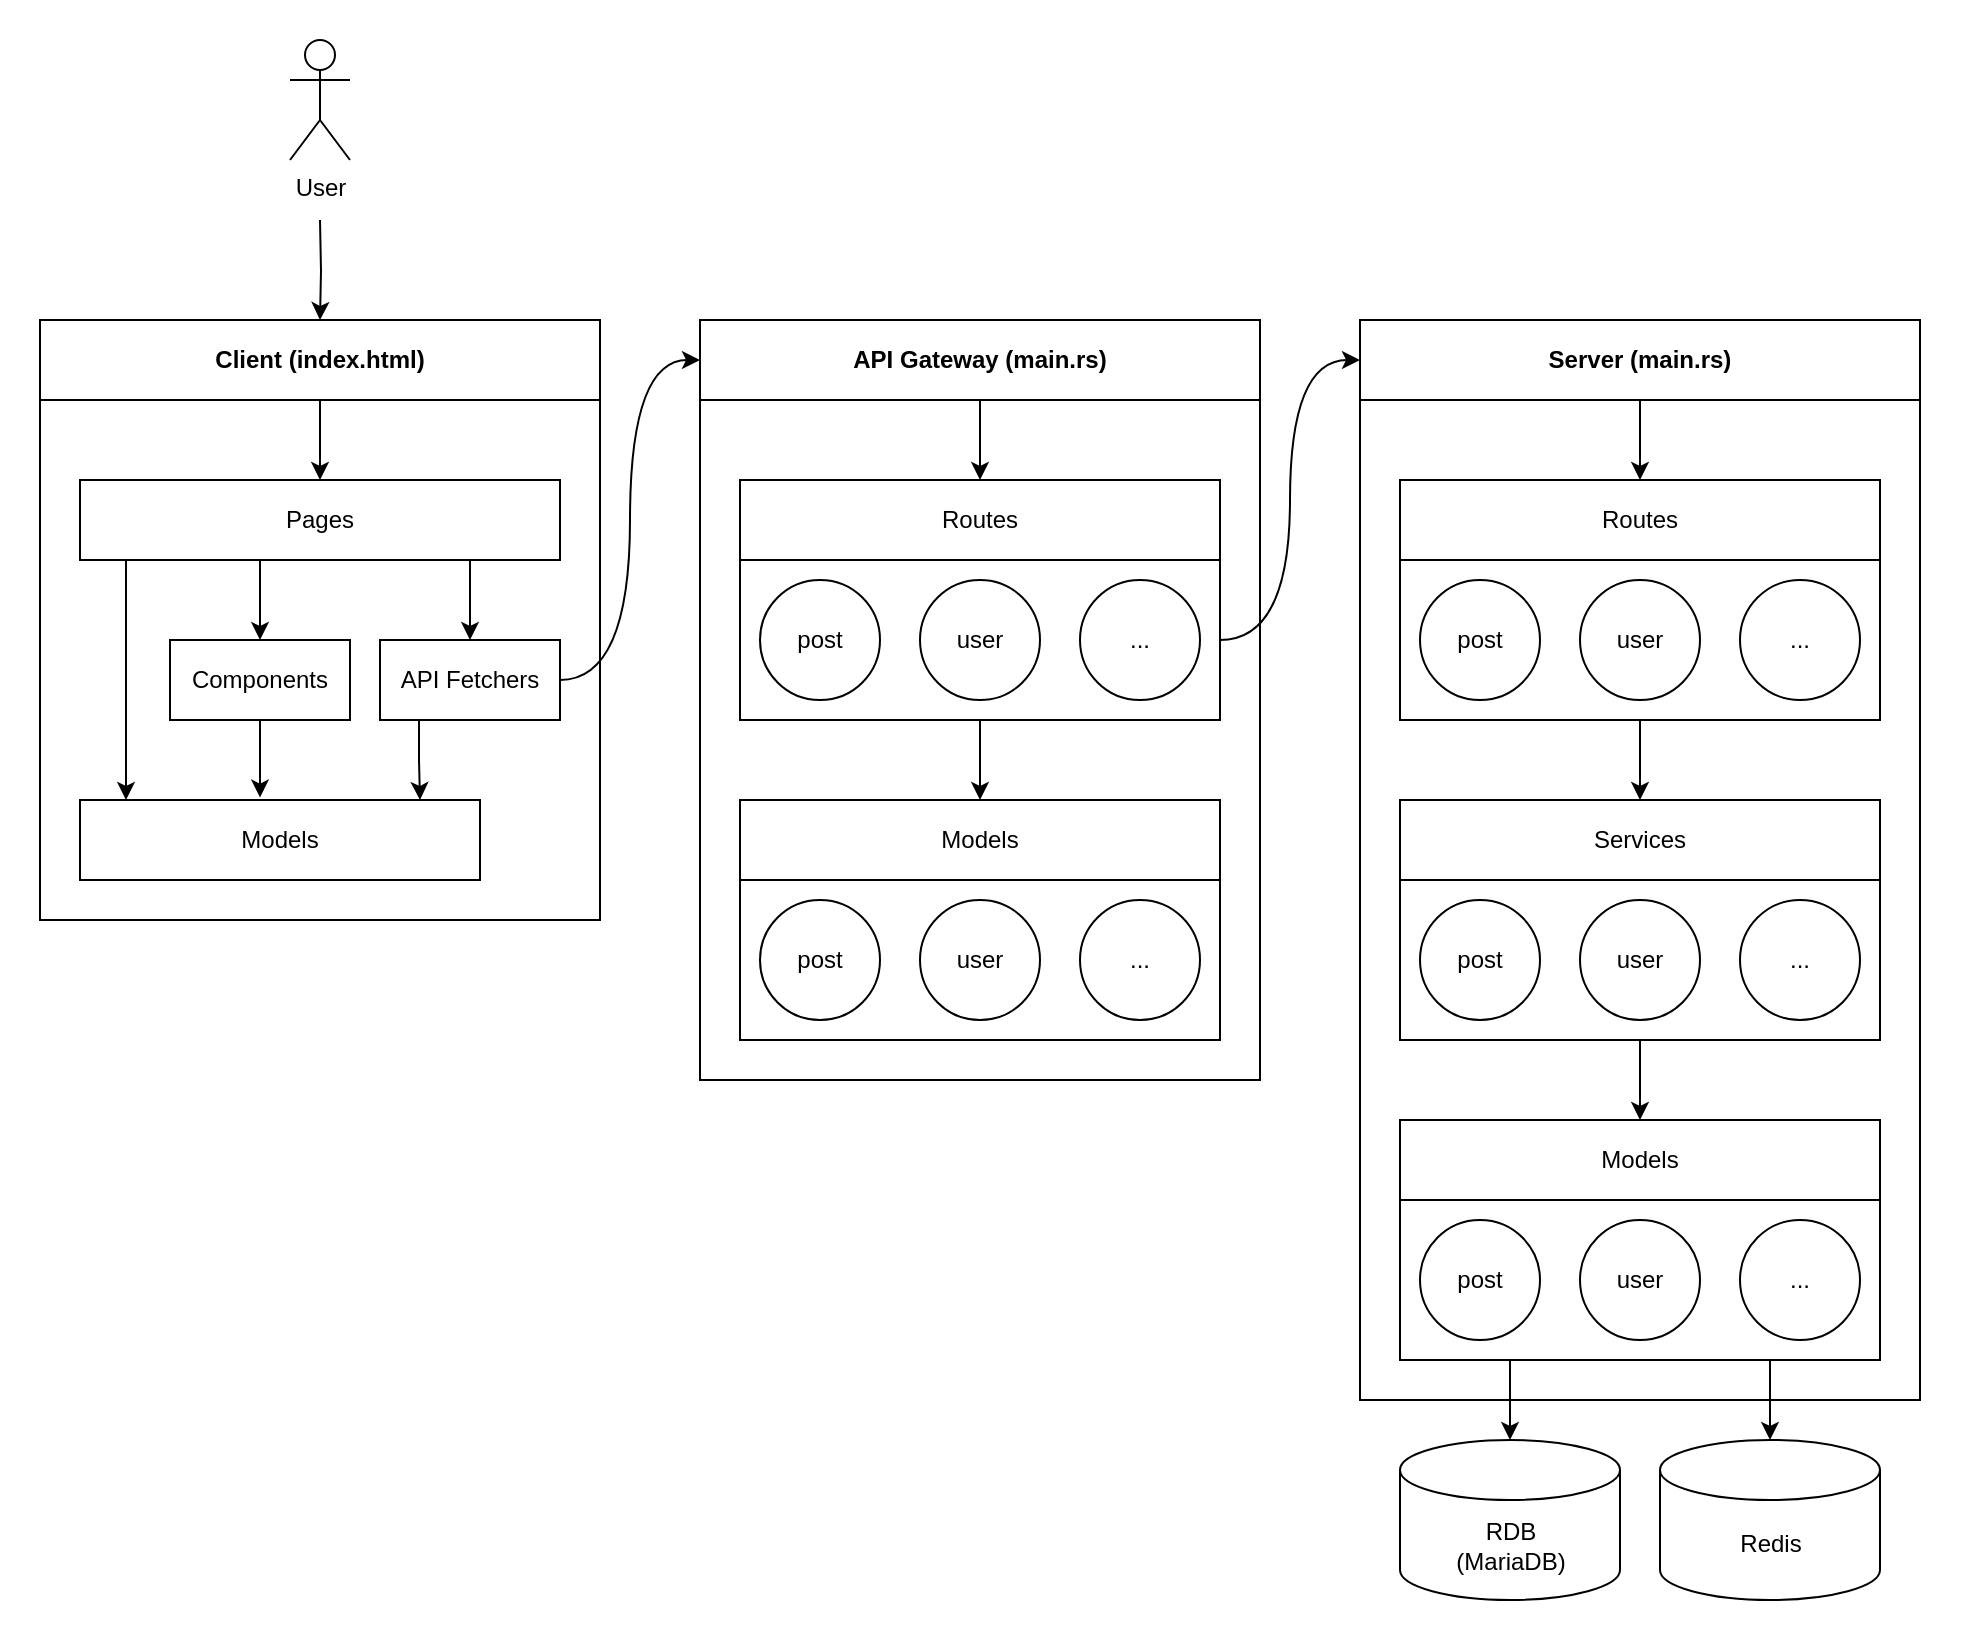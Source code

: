 <mxfile version="13.7.3" type="device" pages="6"><diagram id="RYYZugTQDiDzLAlyrfA4" name="main"><mxGraphModel dx="1106" dy="980" grid="1" gridSize="10" guides="1" tooltips="1" connect="1" arrows="1" fold="1" page="1" pageScale="1" pageWidth="827" pageHeight="1169" math="0" shadow="0"><root><mxCell id="0"/><mxCell id="1" parent="0"/><mxCell id="jVtUCJCk79U0d4VLJHm6-1" value="" style="rounded=0;whiteSpace=wrap;html=1;strokeColor=none;" vertex="1" parent="1"><mxGeometry width="980" height="820" as="geometry"/></mxCell><mxCell id="nppS9svRg_HA05L-e1-E-17" style="edgeStyle=orthogonalEdgeStyle;rounded=0;orthogonalLoop=1;jettySize=auto;html=1;entryX=0.5;entryY=0;entryDx=0;entryDy=0;" parent="1" target="FpIf_Um5Oq7uVai994L0-6" edge="1"><mxGeometry relative="1" as="geometry"><mxPoint x="160" y="110" as="sourcePoint"/></mxGeometry></mxCell><mxCell id="nppS9svRg_HA05L-e1-E-1" value="User" style="shape=umlActor;verticalLabelPosition=bottom;verticalAlign=top;html=1;outlineConnect=0;" parent="1" vertex="1"><mxGeometry x="145" y="20" width="30" height="60" as="geometry"/></mxCell><mxCell id="zF3JG3L1ymQnd7Ex-MIt-3" value="" style="group" vertex="1" connectable="0" parent="1"><mxGeometry x="20" y="160" width="280" height="300" as="geometry"/></mxCell><mxCell id="Iiw6kDzHDdjOnNO-LN30-1" value="" style="rounded=0;whiteSpace=wrap;html=1;strokeColor=#000000;fillColor=#FFFFFF;" parent="zF3JG3L1ymQnd7Ex-MIt-3" vertex="1"><mxGeometry width="280" height="300" as="geometry"/></mxCell><mxCell id="nppS9svRg_HA05L-e1-E-14" style="edgeStyle=orthogonalEdgeStyle;rounded=0;orthogonalLoop=1;jettySize=auto;html=1;exitX=0.25;exitY=1;exitDx=0;exitDy=0;" parent="zF3JG3L1ymQnd7Ex-MIt-3" edge="1"><mxGeometry relative="1" as="geometry"><mxPoint x="73" y="120" as="sourcePoint"/><mxPoint x="43" y="240" as="targetPoint"/><Array as="points"><mxPoint x="43" y="120"/><mxPoint x="43" y="240"/></Array></mxGeometry></mxCell><mxCell id="FpIf_Um5Oq7uVai994L0-1" value="Pages&lt;br&gt;" style="rounded=0;whiteSpace=wrap;html=1;" parent="zF3JG3L1ymQnd7Ex-MIt-3" vertex="1"><mxGeometry x="20" y="80" width="240" height="40" as="geometry"/></mxCell><mxCell id="nppS9svRg_HA05L-e1-E-9" style="edgeStyle=orthogonalEdgeStyle;rounded=0;orthogonalLoop=1;jettySize=auto;html=1;exitX=0.5;exitY=1;exitDx=0;exitDy=0;entryX=0.5;entryY=0;entryDx=0;entryDy=0;" parent="zF3JG3L1ymQnd7Ex-MIt-3" source="FpIf_Um5Oq7uVai994L0-6" target="FpIf_Um5Oq7uVai994L0-1" edge="1"><mxGeometry relative="1" as="geometry"/></mxCell><mxCell id="FpIf_Um5Oq7uVai994L0-6" value="&lt;b&gt;Client (index.html)&lt;/b&gt;" style="rounded=0;whiteSpace=wrap;html=1;" parent="zF3JG3L1ymQnd7Ex-MIt-3" vertex="1"><mxGeometry width="280" height="40" as="geometry"/></mxCell><mxCell id="FpIf_Um5Oq7uVai994L0-56" value="Components" style="rounded=0;whiteSpace=wrap;html=1;" parent="zF3JG3L1ymQnd7Ex-MIt-3" vertex="1"><mxGeometry x="65" y="160" width="90" height="40" as="geometry"/></mxCell><mxCell id="nppS9svRg_HA05L-e1-E-11" style="edgeStyle=orthogonalEdgeStyle;rounded=0;orthogonalLoop=1;jettySize=auto;html=1;exitX=0.5;exitY=1;exitDx=0;exitDy=0;entryX=0.5;entryY=0;entryDx=0;entryDy=0;" parent="zF3JG3L1ymQnd7Ex-MIt-3" source="FpIf_Um5Oq7uVai994L0-1" target="FpIf_Um5Oq7uVai994L0-56" edge="1"><mxGeometry relative="1" as="geometry"><Array as="points"><mxPoint x="110" y="120"/></Array></mxGeometry></mxCell><mxCell id="nppS9svRg_HA05L-e1-E-13" style="edgeStyle=orthogonalEdgeStyle;rounded=0;orthogonalLoop=1;jettySize=auto;html=1;exitX=0.25;exitY=1;exitDx=0;exitDy=0;" parent="zF3JG3L1ymQnd7Ex-MIt-3" edge="1"><mxGeometry relative="1" as="geometry"><mxPoint x="189.5" y="200" as="sourcePoint"/><mxPoint x="190" y="240" as="targetPoint"/><Array as="points"><mxPoint x="189" y="220"/><mxPoint x="190" y="220"/></Array></mxGeometry></mxCell><mxCell id="FpIf_Um5Oq7uVai994L0-57" value="API Fetchers" style="rounded=0;whiteSpace=wrap;html=1;" parent="zF3JG3L1ymQnd7Ex-MIt-3" vertex="1"><mxGeometry x="170" y="160" width="90" height="40" as="geometry"/></mxCell><mxCell id="nppS9svRg_HA05L-e1-E-10" style="edgeStyle=orthogonalEdgeStyle;rounded=0;orthogonalLoop=1;jettySize=auto;html=1;exitX=0.75;exitY=1;exitDx=0;exitDy=0;entryX=0.5;entryY=0;entryDx=0;entryDy=0;" parent="zF3JG3L1ymQnd7Ex-MIt-3" source="FpIf_Um5Oq7uVai994L0-1" target="FpIf_Um5Oq7uVai994L0-57" edge="1"><mxGeometry relative="1" as="geometry"><Array as="points"><mxPoint x="215" y="120"/></Array></mxGeometry></mxCell><mxCell id="FpIf_Um5Oq7uVai994L0-61" value="Models" style="rounded=0;whiteSpace=wrap;html=1;" parent="zF3JG3L1ymQnd7Ex-MIt-3" vertex="1"><mxGeometry x="20" y="240" width="200" height="40" as="geometry"/></mxCell><mxCell id="nppS9svRg_HA05L-e1-E-8" style="edgeStyle=orthogonalEdgeStyle;rounded=0;orthogonalLoop=1;jettySize=auto;html=1;exitX=0.5;exitY=1;exitDx=0;exitDy=0;entryX=0.45;entryY=-0.03;entryDx=0;entryDy=0;entryPerimeter=0;" parent="zF3JG3L1ymQnd7Ex-MIt-3" source="FpIf_Um5Oq7uVai994L0-56" target="FpIf_Um5Oq7uVai994L0-61" edge="1"><mxGeometry relative="1" as="geometry"/></mxCell><mxCell id="zF3JG3L1ymQnd7Ex-MIt-31" value="" style="group" vertex="1" connectable="0" parent="1"><mxGeometry x="680" y="160" width="280" height="640" as="geometry"/></mxCell><mxCell id="zF3JG3L1ymQnd7Ex-MIt-1" value="" style="group" vertex="1" connectable="0" parent="zF3JG3L1ymQnd7Ex-MIt-31"><mxGeometry width="280" height="640" as="geometry"/></mxCell><mxCell id="Iiw6kDzHDdjOnNO-LN30-2" value="" style="rounded=0;whiteSpace=wrap;html=1;strokeColor=#000000;fillColor=#FFFFFF;" parent="zF3JG3L1ymQnd7Ex-MIt-1" vertex="1"><mxGeometry width="280" height="540" as="geometry"/></mxCell><mxCell id="FpIf_Um5Oq7uVai994L0-8" value="&lt;b&gt;Server (main.rs)&lt;/b&gt;" style="rounded=0;whiteSpace=wrap;html=1;" parent="zF3JG3L1ymQnd7Ex-MIt-1" vertex="1"><mxGeometry width="280" height="40" as="geometry"/></mxCell><mxCell id="FpIf_Um5Oq7uVai994L0-10" value="Routes" style="rounded=0;whiteSpace=wrap;html=1;" parent="zF3JG3L1ymQnd7Ex-MIt-1" vertex="1"><mxGeometry x="20" y="80" width="240" height="40" as="geometry"/></mxCell><mxCell id="FpIf_Um5Oq7uVai994L0-11" value="" style="edgeStyle=orthogonalEdgeStyle;rounded=0;orthogonalLoop=1;jettySize=auto;html=1;" parent="zF3JG3L1ymQnd7Ex-MIt-1" source="FpIf_Um5Oq7uVai994L0-8" target="FpIf_Um5Oq7uVai994L0-10" edge="1"><mxGeometry relative="1" as="geometry"/></mxCell><mxCell id="FpIf_Um5Oq7uVai994L0-30" value="" style="rounded=0;whiteSpace=wrap;html=1;" parent="zF3JG3L1ymQnd7Ex-MIt-1" vertex="1"><mxGeometry x="20" y="120" width="240" height="80" as="geometry"/></mxCell><mxCell id="FpIf_Um5Oq7uVai994L0-31" value="post" style="ellipse;whiteSpace=wrap;html=1;aspect=fixed;" parent="zF3JG3L1ymQnd7Ex-MIt-1" vertex="1"><mxGeometry x="30" y="130" width="60" height="60" as="geometry"/></mxCell><mxCell id="FpIf_Um5Oq7uVai994L0-32" value="user" style="ellipse;whiteSpace=wrap;html=1;aspect=fixed;" parent="zF3JG3L1ymQnd7Ex-MIt-1" vertex="1"><mxGeometry x="110" y="130" width="60" height="60" as="geometry"/></mxCell><mxCell id="FpIf_Um5Oq7uVai994L0-33" value="..." style="ellipse;whiteSpace=wrap;html=1;aspect=fixed;" parent="zF3JG3L1ymQnd7Ex-MIt-1" vertex="1"><mxGeometry x="190" y="130" width="60" height="60" as="geometry"/></mxCell><mxCell id="FpIf_Um5Oq7uVai994L0-34" value="Services" style="rounded=0;whiteSpace=wrap;html=1;" parent="zF3JG3L1ymQnd7Ex-MIt-1" vertex="1"><mxGeometry x="20" y="240" width="240" height="40" as="geometry"/></mxCell><mxCell id="FpIf_Um5Oq7uVai994L0-55" style="edgeStyle=orthogonalEdgeStyle;rounded=0;orthogonalLoop=1;jettySize=auto;html=1;exitX=0.5;exitY=1;exitDx=0;exitDy=0;entryX=0.5;entryY=0;entryDx=0;entryDy=0;" parent="zF3JG3L1ymQnd7Ex-MIt-1" source="FpIf_Um5Oq7uVai994L0-30" target="FpIf_Um5Oq7uVai994L0-34" edge="1"><mxGeometry relative="1" as="geometry"/></mxCell><mxCell id="FpIf_Um5Oq7uVai994L0-35" value="" style="rounded=0;whiteSpace=wrap;html=1;" parent="zF3JG3L1ymQnd7Ex-MIt-1" vertex="1"><mxGeometry x="20" y="280" width="240" height="80" as="geometry"/></mxCell><mxCell id="FpIf_Um5Oq7uVai994L0-36" value="post" style="ellipse;whiteSpace=wrap;html=1;aspect=fixed;" parent="zF3JG3L1ymQnd7Ex-MIt-1" vertex="1"><mxGeometry x="30" y="290" width="60" height="60" as="geometry"/></mxCell><mxCell id="FpIf_Um5Oq7uVai994L0-37" value="user" style="ellipse;whiteSpace=wrap;html=1;aspect=fixed;" parent="zF3JG3L1ymQnd7Ex-MIt-1" vertex="1"><mxGeometry x="110" y="290" width="60" height="60" as="geometry"/></mxCell><mxCell id="FpIf_Um5Oq7uVai994L0-38" value="..." style="ellipse;whiteSpace=wrap;html=1;aspect=fixed;" parent="zF3JG3L1ymQnd7Ex-MIt-1" vertex="1"><mxGeometry x="190" y="290" width="60" height="60" as="geometry"/></mxCell><mxCell id="FpIf_Um5Oq7uVai994L0-42" value="Models" style="rounded=0;whiteSpace=wrap;html=1;" parent="zF3JG3L1ymQnd7Ex-MIt-1" vertex="1"><mxGeometry x="20" y="400" width="240" height="40" as="geometry"/></mxCell><mxCell id="FpIf_Um5Oq7uVai994L0-48" style="edgeStyle=orthogonalEdgeStyle;rounded=0;orthogonalLoop=1;jettySize=auto;html=1;exitX=0.5;exitY=1;exitDx=0;exitDy=0;entryX=0.5;entryY=0;entryDx=0;entryDy=0;" parent="zF3JG3L1ymQnd7Ex-MIt-1" source="FpIf_Um5Oq7uVai994L0-35" target="FpIf_Um5Oq7uVai994L0-42" edge="1"><mxGeometry relative="1" as="geometry"/></mxCell><mxCell id="FpIf_Um5Oq7uVai994L0-43" value="" style="rounded=0;whiteSpace=wrap;html=1;" parent="zF3JG3L1ymQnd7Ex-MIt-1" vertex="1"><mxGeometry x="20" y="440" width="240" height="80" as="geometry"/></mxCell><mxCell id="FpIf_Um5Oq7uVai994L0-44" value="post" style="ellipse;whiteSpace=wrap;html=1;aspect=fixed;" parent="zF3JG3L1ymQnd7Ex-MIt-1" vertex="1"><mxGeometry x="30" y="450" width="60" height="60" as="geometry"/></mxCell><mxCell id="FpIf_Um5Oq7uVai994L0-45" value="user" style="ellipse;whiteSpace=wrap;html=1;aspect=fixed;" parent="zF3JG3L1ymQnd7Ex-MIt-1" vertex="1"><mxGeometry x="110" y="450" width="60" height="60" as="geometry"/></mxCell><mxCell id="FpIf_Um5Oq7uVai994L0-46" value="..." style="ellipse;whiteSpace=wrap;html=1;aspect=fixed;" parent="zF3JG3L1ymQnd7Ex-MIt-1" vertex="1"><mxGeometry x="190" y="450" width="60" height="60" as="geometry"/></mxCell><mxCell id="FpIf_Um5Oq7uVai994L0-49" value="" style="shape=cylinder2;whiteSpace=wrap;html=1;boundedLbl=1;backgroundOutline=1;size=15;" parent="zF3JG3L1ymQnd7Ex-MIt-1" vertex="1"><mxGeometry x="20" y="560" width="110" height="80" as="geometry"/></mxCell><mxCell id="FpIf_Um5Oq7uVai994L0-71" style="edgeStyle=orthogonalEdgeStyle;rounded=0;orthogonalLoop=1;jettySize=auto;html=1;exitX=0.25;exitY=1;exitDx=0;exitDy=0;" parent="zF3JG3L1ymQnd7Ex-MIt-1" source="FpIf_Um5Oq7uVai994L0-43" target="FpIf_Um5Oq7uVai994L0-49" edge="1"><mxGeometry relative="1" as="geometry"><Array as="points"><mxPoint x="75" y="520"/></Array></mxGeometry></mxCell><mxCell id="FpIf_Um5Oq7uVai994L0-50" value="" style="shape=cylinder2;whiteSpace=wrap;html=1;boundedLbl=1;backgroundOutline=1;size=15;" parent="zF3JG3L1ymQnd7Ex-MIt-1" vertex="1"><mxGeometry x="150" y="560" width="110" height="80" as="geometry"/></mxCell><mxCell id="FpIf_Um5Oq7uVai994L0-72" style="edgeStyle=orthogonalEdgeStyle;rounded=0;orthogonalLoop=1;jettySize=auto;html=1;exitX=0.75;exitY=1;exitDx=0;exitDy=0;" parent="zF3JG3L1ymQnd7Ex-MIt-1" source="FpIf_Um5Oq7uVai994L0-43" target="FpIf_Um5Oq7uVai994L0-50" edge="1"><mxGeometry relative="1" as="geometry"><Array as="points"><mxPoint x="205" y="520"/></Array></mxGeometry></mxCell><mxCell id="FpIf_Um5Oq7uVai994L0-51" value="RDB (MariaDB)" style="text;html=1;strokeColor=none;fillColor=none;align=center;verticalAlign=middle;whiteSpace=wrap;rounded=0;" parent="zF3JG3L1ymQnd7Ex-MIt-1" vertex="1"><mxGeometry x="42.5" y="598" width="65" height="30" as="geometry"/></mxCell><mxCell id="FpIf_Um5Oq7uVai994L0-52" value="Redis" style="text;html=1;strokeColor=none;fillColor=none;align=center;verticalAlign=middle;whiteSpace=wrap;rounded=0;" parent="zF3JG3L1ymQnd7Ex-MIt-1" vertex="1"><mxGeometry x="172.5" y="597" width="65" height="30" as="geometry"/></mxCell><mxCell id="zF3JG3L1ymQnd7Ex-MIt-60" value="" style="group" vertex="1" connectable="0" parent="1"><mxGeometry x="350" y="160" width="280" height="380" as="geometry"/></mxCell><mxCell id="zF3JG3L1ymQnd7Ex-MIt-34" value="" style="rounded=0;whiteSpace=wrap;html=1;strokeColor=#000000;fillColor=#FFFFFF;" vertex="1" parent="zF3JG3L1ymQnd7Ex-MIt-60"><mxGeometry width="280" height="380" as="geometry"/></mxCell><mxCell id="zF3JG3L1ymQnd7Ex-MIt-35" value="&lt;b&gt;API Gateway (main.rs)&lt;/b&gt;" style="rounded=0;whiteSpace=wrap;html=1;" vertex="1" parent="zF3JG3L1ymQnd7Ex-MIt-60"><mxGeometry width="280" height="40" as="geometry"/></mxCell><mxCell id="zF3JG3L1ymQnd7Ex-MIt-36" value="Routes" style="rounded=0;whiteSpace=wrap;html=1;" vertex="1" parent="zF3JG3L1ymQnd7Ex-MIt-60"><mxGeometry x="20" y="80" width="240" height="40" as="geometry"/></mxCell><mxCell id="zF3JG3L1ymQnd7Ex-MIt-37" value="" style="edgeStyle=orthogonalEdgeStyle;rounded=0;orthogonalLoop=1;jettySize=auto;html=1;" edge="1" parent="zF3JG3L1ymQnd7Ex-MIt-60" source="zF3JG3L1ymQnd7Ex-MIt-35" target="zF3JG3L1ymQnd7Ex-MIt-36"><mxGeometry relative="1" as="geometry"/></mxCell><mxCell id="zF3JG3L1ymQnd7Ex-MIt-38" value="" style="rounded=0;whiteSpace=wrap;html=1;" vertex="1" parent="zF3JG3L1ymQnd7Ex-MIt-60"><mxGeometry x="20" y="120" width="240" height="80" as="geometry"/></mxCell><mxCell id="zF3JG3L1ymQnd7Ex-MIt-39" value="post" style="ellipse;whiteSpace=wrap;html=1;aspect=fixed;" vertex="1" parent="zF3JG3L1ymQnd7Ex-MIt-60"><mxGeometry x="30" y="130" width="60" height="60" as="geometry"/></mxCell><mxCell id="zF3JG3L1ymQnd7Ex-MIt-40" value="user" style="ellipse;whiteSpace=wrap;html=1;aspect=fixed;" vertex="1" parent="zF3JG3L1ymQnd7Ex-MIt-60"><mxGeometry x="110" y="130" width="60" height="60" as="geometry"/></mxCell><mxCell id="zF3JG3L1ymQnd7Ex-MIt-41" value="..." style="ellipse;whiteSpace=wrap;html=1;aspect=fixed;" vertex="1" parent="zF3JG3L1ymQnd7Ex-MIt-60"><mxGeometry x="190" y="130" width="60" height="60" as="geometry"/></mxCell><mxCell id="zF3JG3L1ymQnd7Ex-MIt-43" style="edgeStyle=orthogonalEdgeStyle;rounded=0;orthogonalLoop=1;jettySize=auto;html=1;exitX=0.5;exitY=1;exitDx=0;exitDy=0;entryX=0.5;entryY=0;entryDx=0;entryDy=0;" edge="1" parent="zF3JG3L1ymQnd7Ex-MIt-60" source="zF3JG3L1ymQnd7Ex-MIt-38"><mxGeometry relative="1" as="geometry"><mxPoint x="140" y="240" as="targetPoint"/></mxGeometry></mxCell><mxCell id="zF3JG3L1ymQnd7Ex-MIt-48" value="Models" style="rounded=0;whiteSpace=wrap;html=1;" vertex="1" parent="zF3JG3L1ymQnd7Ex-MIt-60"><mxGeometry x="20" y="240" width="240" height="40" as="geometry"/></mxCell><mxCell id="zF3JG3L1ymQnd7Ex-MIt-50" value="" style="rounded=0;whiteSpace=wrap;html=1;" vertex="1" parent="zF3JG3L1ymQnd7Ex-MIt-60"><mxGeometry x="20" y="280" width="240" height="80" as="geometry"/></mxCell><mxCell id="zF3JG3L1ymQnd7Ex-MIt-51" value="post" style="ellipse;whiteSpace=wrap;html=1;aspect=fixed;" vertex="1" parent="zF3JG3L1ymQnd7Ex-MIt-60"><mxGeometry x="30" y="290" width="60" height="60" as="geometry"/></mxCell><mxCell id="zF3JG3L1ymQnd7Ex-MIt-52" value="user" style="ellipse;whiteSpace=wrap;html=1;aspect=fixed;" vertex="1" parent="zF3JG3L1ymQnd7Ex-MIt-60"><mxGeometry x="110" y="290" width="60" height="60" as="geometry"/></mxCell><mxCell id="zF3JG3L1ymQnd7Ex-MIt-53" value="..." style="ellipse;whiteSpace=wrap;html=1;aspect=fixed;" vertex="1" parent="zF3JG3L1ymQnd7Ex-MIt-60"><mxGeometry x="190" y="290" width="60" height="60" as="geometry"/></mxCell><mxCell id="zF3JG3L1ymQnd7Ex-MIt-61" style="edgeStyle=orthogonalEdgeStyle;curved=1;rounded=0;orthogonalLoop=1;jettySize=auto;html=1;exitX=1;exitY=0.5;exitDx=0;exitDy=0;entryX=0;entryY=0.5;entryDx=0;entryDy=0;" edge="1" parent="1" source="FpIf_Um5Oq7uVai994L0-57" target="zF3JG3L1ymQnd7Ex-MIt-35"><mxGeometry relative="1" as="geometry"/></mxCell><mxCell id="zF3JG3L1ymQnd7Ex-MIt-62" style="rounded=0;orthogonalLoop=1;jettySize=auto;html=1;exitX=1;exitY=0.5;exitDx=0;exitDy=0;entryX=0;entryY=0.5;entryDx=0;entryDy=0;edgeStyle=orthogonalEdgeStyle;curved=1;" edge="1" parent="1" source="zF3JG3L1ymQnd7Ex-MIt-38" target="FpIf_Um5Oq7uVai994L0-8"><mxGeometry relative="1" as="geometry"/></mxCell></root></mxGraphModel></diagram><diagram name="main-api-gateway" id="KcTkYsYu97rc2Kxthkgp"><mxGraphModel dx="1106" dy="980" grid="1" gridSize="10" guides="1" tooltips="1" connect="1" arrows="1" fold="1" page="1" pageScale="1" pageWidth="827" pageHeight="1169" math="0" shadow="0"><root><mxCell id="-6Ty5_EijvKenlfbrnO5-0"/><mxCell id="-6Ty5_EijvKenlfbrnO5-1" parent="-6Ty5_EijvKenlfbrnO5-0"/><mxCell id="-6Ty5_EijvKenlfbrnO5-2" value="" style="rounded=0;whiteSpace=wrap;html=1;strokeColor=none;" vertex="1" parent="-6Ty5_EijvKenlfbrnO5-1"><mxGeometry width="320" height="420" as="geometry"/></mxCell><mxCell id="-6Ty5_EijvKenlfbrnO5-46" value="" style="group" vertex="1" connectable="0" parent="-6Ty5_EijvKenlfbrnO5-1"><mxGeometry x="20" y="20" width="280" height="380" as="geometry"/></mxCell><mxCell id="-6Ty5_EijvKenlfbrnO5-47" value="" style="rounded=0;whiteSpace=wrap;html=1;strokeColor=#000000;fillColor=#FFFFFF;" vertex="1" parent="-6Ty5_EijvKenlfbrnO5-46"><mxGeometry width="280" height="380" as="geometry"/></mxCell><mxCell id="-6Ty5_EijvKenlfbrnO5-48" value="&lt;b&gt;API Gateway (main.rs)&lt;/b&gt;" style="rounded=0;whiteSpace=wrap;html=1;" vertex="1" parent="-6Ty5_EijvKenlfbrnO5-46"><mxGeometry width="280" height="40" as="geometry"/></mxCell><mxCell id="-6Ty5_EijvKenlfbrnO5-49" value="Routes" style="rounded=0;whiteSpace=wrap;html=1;" vertex="1" parent="-6Ty5_EijvKenlfbrnO5-46"><mxGeometry x="20" y="80" width="240" height="40" as="geometry"/></mxCell><mxCell id="-6Ty5_EijvKenlfbrnO5-50" value="" style="edgeStyle=orthogonalEdgeStyle;rounded=0;orthogonalLoop=1;jettySize=auto;html=1;" edge="1" parent="-6Ty5_EijvKenlfbrnO5-46" source="-6Ty5_EijvKenlfbrnO5-48" target="-6Ty5_EijvKenlfbrnO5-49"><mxGeometry relative="1" as="geometry"/></mxCell><mxCell id="-6Ty5_EijvKenlfbrnO5-51" value="" style="rounded=0;whiteSpace=wrap;html=1;" vertex="1" parent="-6Ty5_EijvKenlfbrnO5-46"><mxGeometry x="20" y="120" width="240" height="80" as="geometry"/></mxCell><mxCell id="-6Ty5_EijvKenlfbrnO5-52" value="post" style="ellipse;whiteSpace=wrap;html=1;aspect=fixed;" vertex="1" parent="-6Ty5_EijvKenlfbrnO5-46"><mxGeometry x="30" y="130" width="60" height="60" as="geometry"/></mxCell><mxCell id="-6Ty5_EijvKenlfbrnO5-53" value="user" style="ellipse;whiteSpace=wrap;html=1;aspect=fixed;" vertex="1" parent="-6Ty5_EijvKenlfbrnO5-46"><mxGeometry x="110" y="130" width="60" height="60" as="geometry"/></mxCell><mxCell id="-6Ty5_EijvKenlfbrnO5-54" value="..." style="ellipse;whiteSpace=wrap;html=1;aspect=fixed;" vertex="1" parent="-6Ty5_EijvKenlfbrnO5-46"><mxGeometry x="190" y="130" width="60" height="60" as="geometry"/></mxCell><mxCell id="-6Ty5_EijvKenlfbrnO5-55" style="edgeStyle=orthogonalEdgeStyle;rounded=0;orthogonalLoop=1;jettySize=auto;html=1;exitX=0.5;exitY=1;exitDx=0;exitDy=0;entryX=0.5;entryY=0;entryDx=0;entryDy=0;" edge="1" parent="-6Ty5_EijvKenlfbrnO5-46" source="-6Ty5_EijvKenlfbrnO5-51"><mxGeometry relative="1" as="geometry"><mxPoint x="140" y="240" as="targetPoint"/></mxGeometry></mxCell><mxCell id="-6Ty5_EijvKenlfbrnO5-56" value="Models" style="rounded=0;whiteSpace=wrap;html=1;" vertex="1" parent="-6Ty5_EijvKenlfbrnO5-46"><mxGeometry x="20" y="240" width="240" height="40" as="geometry"/></mxCell><mxCell id="-6Ty5_EijvKenlfbrnO5-57" value="" style="rounded=0;whiteSpace=wrap;html=1;" vertex="1" parent="-6Ty5_EijvKenlfbrnO5-46"><mxGeometry x="20" y="280" width="240" height="80" as="geometry"/></mxCell><mxCell id="-6Ty5_EijvKenlfbrnO5-58" value="post" style="ellipse;whiteSpace=wrap;html=1;aspect=fixed;" vertex="1" parent="-6Ty5_EijvKenlfbrnO5-46"><mxGeometry x="30" y="290" width="60" height="60" as="geometry"/></mxCell><mxCell id="-6Ty5_EijvKenlfbrnO5-59" value="user" style="ellipse;whiteSpace=wrap;html=1;aspect=fixed;" vertex="1" parent="-6Ty5_EijvKenlfbrnO5-46"><mxGeometry x="110" y="290" width="60" height="60" as="geometry"/></mxCell><mxCell id="-6Ty5_EijvKenlfbrnO5-60" value="..." style="ellipse;whiteSpace=wrap;html=1;aspect=fixed;" vertex="1" parent="-6Ty5_EijvKenlfbrnO5-46"><mxGeometry x="190" y="290" width="60" height="60" as="geometry"/></mxCell></root></mxGraphModel></diagram><diagram id="G_NcQORfdpCmLpIlqlKh" name="main-client"><mxGraphModel dx="1106" dy="980" grid="1" gridSize="10" guides="1" tooltips="1" connect="1" arrows="1" fold="1" page="1" pageScale="1" pageWidth="827" pageHeight="1169" math="0" shadow="0"><root><mxCell id="j-BGL4nWbIjcueI6elgb-0"/><mxCell id="j-BGL4nWbIjcueI6elgb-1" parent="j-BGL4nWbIjcueI6elgb-0"/><mxCell id="aDuVqU6J_DXr6R5EGU8Q-0" value="" style="rounded=0;whiteSpace=wrap;html=1;strokeColor=#FFFFFF;fillColor=#FFFFFF;" parent="j-BGL4nWbIjcueI6elgb-1" vertex="1"><mxGeometry width="320" height="340" as="geometry"/></mxCell><mxCell id="aDuVqU6J_DXr6R5EGU8Q-1" value="" style="rounded=0;whiteSpace=wrap;html=1;strokeColor=#000000;fillColor=#FFFFFF;" parent="j-BGL4nWbIjcueI6elgb-1" vertex="1"><mxGeometry x="20" y="20" width="280" height="300" as="geometry"/></mxCell><mxCell id="aDuVqU6J_DXr6R5EGU8Q-2" value="" style="edgeStyle=orthogonalEdgeStyle;rounded=0;orthogonalLoop=1;jettySize=auto;html=1;exitX=0.5;exitY=0;exitDx=0;exitDy=0;entryX=0.5;entryY=1;entryDx=0;entryDy=0;" parent="j-BGL4nWbIjcueI6elgb-1" source="aDuVqU6J_DXr6R5EGU8Q-7" target="aDuVqU6J_DXr6R5EGU8Q-6" edge="1"><mxGeometry relative="1" as="geometry"/></mxCell><mxCell id="aDuVqU6J_DXr6R5EGU8Q-3" style="edgeStyle=orthogonalEdgeStyle;rounded=0;orthogonalLoop=1;jettySize=auto;html=1;exitX=0.5;exitY=0;exitDx=0;exitDy=0;entryX=0.5;entryY=1;entryDx=0;entryDy=0;" parent="j-BGL4nWbIjcueI6elgb-1" source="aDuVqU6J_DXr6R5EGU8Q-6" target="aDuVqU6J_DXr6R5EGU8Q-8" edge="1"><mxGeometry relative="1" as="geometry"><Array as="points"><mxPoint x="80" y="200"/></Array></mxGeometry></mxCell><mxCell id="aDuVqU6J_DXr6R5EGU8Q-4" style="edgeStyle=orthogonalEdgeStyle;rounded=0;orthogonalLoop=1;jettySize=auto;html=1;exitX=0.5;exitY=0;exitDx=0;exitDy=0;entryX=0.5;entryY=1;entryDx=0;entryDy=0;" parent="j-BGL4nWbIjcueI6elgb-1" source="aDuVqU6J_DXr6R5EGU8Q-6" target="aDuVqU6J_DXr6R5EGU8Q-10" edge="1"><mxGeometry relative="1" as="geometry"><Array as="points"><mxPoint x="180" y="200"/></Array></mxGeometry></mxCell><mxCell id="aDuVqU6J_DXr6R5EGU8Q-5" style="edgeStyle=orthogonalEdgeStyle;rounded=0;orthogonalLoop=1;jettySize=auto;html=1;exitX=0.5;exitY=0;exitDx=0;exitDy=0;entryX=0.713;entryY=0.985;entryDx=0;entryDy=0;entryPerimeter=0;" parent="j-BGL4nWbIjcueI6elgb-1" edge="1"><mxGeometry relative="1" as="geometry"><mxPoint x="160" y="200" as="sourcePoint"/><mxPoint x="239.82" y="79.4" as="targetPoint"/><Array as="points"><mxPoint x="240" y="200"/></Array></mxGeometry></mxCell><mxCell id="aDuVqU6J_DXr6R5EGU8Q-6" value="Pages&lt;br&gt;" style="rounded=0;whiteSpace=wrap;html=1;" parent="j-BGL4nWbIjcueI6elgb-1" vertex="1"><mxGeometry x="40" y="200" width="240" height="40" as="geometry"/></mxCell><mxCell id="aDuVqU6J_DXr6R5EGU8Q-7" value="&lt;b&gt;Client (index.html)&lt;/b&gt;" style="rounded=0;whiteSpace=wrap;html=1;" parent="j-BGL4nWbIjcueI6elgb-1" vertex="1"><mxGeometry x="20" y="280" width="280" height="40" as="geometry"/></mxCell><mxCell id="aDuVqU6J_DXr6R5EGU8Q-8" value="Components" style="rounded=0;whiteSpace=wrap;html=1;" parent="j-BGL4nWbIjcueI6elgb-1" vertex="1"><mxGeometry x="40" y="120" width="80" height="40" as="geometry"/></mxCell><mxCell id="aDuVqU6J_DXr6R5EGU8Q-9" style="edgeStyle=orthogonalEdgeStyle;rounded=0;orthogonalLoop=1;jettySize=auto;html=1;exitX=0.5;exitY=0;exitDx=0;exitDy=0;" parent="j-BGL4nWbIjcueI6elgb-1" source="aDuVqU6J_DXr6R5EGU8Q-10" edge="1"><mxGeometry relative="1" as="geometry"><mxPoint x="180" y="80" as="targetPoint"/></mxGeometry></mxCell><mxCell id="aDuVqU6J_DXr6R5EGU8Q-10" value="API Fetchers" style="rounded=0;whiteSpace=wrap;html=1;" parent="j-BGL4nWbIjcueI6elgb-1" vertex="1"><mxGeometry x="140" y="120" width="80" height="40" as="geometry"/></mxCell><mxCell id="aDuVqU6J_DXr6R5EGU8Q-11" value="Models" style="rounded=0;whiteSpace=wrap;html=1;" parent="j-BGL4nWbIjcueI6elgb-1" vertex="1"><mxGeometry x="140" y="40" width="140" height="40" as="geometry"/></mxCell></root></mxGraphModel></diagram><diagram id="BCEfM4sJwmxVfbTLdbVB" name="main-server"><mxGraphModel dx="1106" dy="980" grid="1" gridSize="10" guides="1" tooltips="1" connect="1" arrows="1" fold="1" page="1" pageScale="1" pageWidth="827" pageHeight="1169" math="0" shadow="0"><root><mxCell id="RH-MIsud5x5_5uD8K1A8-0"/><mxCell id="RH-MIsud5x5_5uD8K1A8-1" parent="RH-MIsud5x5_5uD8K1A8-0"/><mxCell id="AgU3pP4BuiQVZkUrD1NA-0" value="" style="rounded=0;whiteSpace=wrap;html=1;strokeColor=#FFFFFF;fillColor=#FFFFFF;" parent="RH-MIsud5x5_5uD8K1A8-1" vertex="1"><mxGeometry width="320" height="680" as="geometry"/></mxCell><mxCell id="AgU3pP4BuiQVZkUrD1NA-1" value="" style="rounded=0;whiteSpace=wrap;html=1;strokeColor=#000000;fillColor=#FFFFFF;" parent="RH-MIsud5x5_5uD8K1A8-1" vertex="1"><mxGeometry x="20" y="20" width="280" height="540" as="geometry"/></mxCell><mxCell id="AgU3pP4BuiQVZkUrD1NA-2" value="" style="edgeStyle=orthogonalEdgeStyle;rounded=0;orthogonalLoop=1;jettySize=auto;html=1;" parent="RH-MIsud5x5_5uD8K1A8-1" source="AgU3pP4BuiQVZkUrD1NA-3" target="AgU3pP4BuiQVZkUrD1NA-4" edge="1"><mxGeometry relative="1" as="geometry"/></mxCell><mxCell id="AgU3pP4BuiQVZkUrD1NA-3" value="&lt;b&gt;Server (main.rs)&lt;/b&gt;" style="rounded=0;whiteSpace=wrap;html=1;" parent="RH-MIsud5x5_5uD8K1A8-1" vertex="1"><mxGeometry x="20" y="20" width="280" height="40" as="geometry"/></mxCell><mxCell id="AgU3pP4BuiQVZkUrD1NA-4" value="Routes" style="rounded=0;whiteSpace=wrap;html=1;" parent="RH-MIsud5x5_5uD8K1A8-1" vertex="1"><mxGeometry x="40" y="100" width="240" height="40" as="geometry"/></mxCell><mxCell id="AgU3pP4BuiQVZkUrD1NA-5" style="edgeStyle=orthogonalEdgeStyle;rounded=0;orthogonalLoop=1;jettySize=auto;html=1;exitX=0.5;exitY=1;exitDx=0;exitDy=0;entryX=0.5;entryY=0;entryDx=0;entryDy=0;" parent="RH-MIsud5x5_5uD8K1A8-1" source="AgU3pP4BuiQVZkUrD1NA-6" target="AgU3pP4BuiQVZkUrD1NA-10" edge="1"><mxGeometry relative="1" as="geometry"/></mxCell><mxCell id="AgU3pP4BuiQVZkUrD1NA-6" value="" style="rounded=0;whiteSpace=wrap;html=1;" parent="RH-MIsud5x5_5uD8K1A8-1" vertex="1"><mxGeometry x="40" y="140" width="240" height="80" as="geometry"/></mxCell><mxCell id="AgU3pP4BuiQVZkUrD1NA-7" value="post" style="ellipse;whiteSpace=wrap;html=1;aspect=fixed;" parent="RH-MIsud5x5_5uD8K1A8-1" vertex="1"><mxGeometry x="50" y="150" width="60" height="60" as="geometry"/></mxCell><mxCell id="AgU3pP4BuiQVZkUrD1NA-8" value="user" style="ellipse;whiteSpace=wrap;html=1;aspect=fixed;" parent="RH-MIsud5x5_5uD8K1A8-1" vertex="1"><mxGeometry x="130" y="150" width="60" height="60" as="geometry"/></mxCell><mxCell id="AgU3pP4BuiQVZkUrD1NA-9" value="..." style="ellipse;whiteSpace=wrap;html=1;aspect=fixed;" parent="RH-MIsud5x5_5uD8K1A8-1" vertex="1"><mxGeometry x="210" y="150" width="60" height="60" as="geometry"/></mxCell><mxCell id="AgU3pP4BuiQVZkUrD1NA-10" value="Services" style="rounded=0;whiteSpace=wrap;html=1;" parent="RH-MIsud5x5_5uD8K1A8-1" vertex="1"><mxGeometry x="40" y="260" width="240" height="40" as="geometry"/></mxCell><mxCell id="AgU3pP4BuiQVZkUrD1NA-11" style="edgeStyle=orthogonalEdgeStyle;rounded=0;orthogonalLoop=1;jettySize=auto;html=1;exitX=0.5;exitY=1;exitDx=0;exitDy=0;entryX=0.5;entryY=0;entryDx=0;entryDy=0;" parent="RH-MIsud5x5_5uD8K1A8-1" source="AgU3pP4BuiQVZkUrD1NA-12" target="AgU3pP4BuiQVZkUrD1NA-16" edge="1"><mxGeometry relative="1" as="geometry"/></mxCell><mxCell id="AgU3pP4BuiQVZkUrD1NA-12" value="" style="rounded=0;whiteSpace=wrap;html=1;" parent="RH-MIsud5x5_5uD8K1A8-1" vertex="1"><mxGeometry x="40" y="300" width="240" height="80" as="geometry"/></mxCell><mxCell id="AgU3pP4BuiQVZkUrD1NA-13" value="post" style="ellipse;whiteSpace=wrap;html=1;aspect=fixed;" parent="RH-MIsud5x5_5uD8K1A8-1" vertex="1"><mxGeometry x="50" y="310" width="60" height="60" as="geometry"/></mxCell><mxCell id="AgU3pP4BuiQVZkUrD1NA-14" value="user" style="ellipse;whiteSpace=wrap;html=1;aspect=fixed;" parent="RH-MIsud5x5_5uD8K1A8-1" vertex="1"><mxGeometry x="130" y="310" width="60" height="60" as="geometry"/></mxCell><mxCell id="AgU3pP4BuiQVZkUrD1NA-15" value="..." style="ellipse;whiteSpace=wrap;html=1;aspect=fixed;" parent="RH-MIsud5x5_5uD8K1A8-1" vertex="1"><mxGeometry x="210" y="310" width="60" height="60" as="geometry"/></mxCell><mxCell id="AgU3pP4BuiQVZkUrD1NA-16" value="Models" style="rounded=0;whiteSpace=wrap;html=1;" parent="RH-MIsud5x5_5uD8K1A8-1" vertex="1"><mxGeometry x="40" y="420" width="240" height="40" as="geometry"/></mxCell><mxCell id="AgU3pP4BuiQVZkUrD1NA-17" style="edgeStyle=orthogonalEdgeStyle;rounded=0;orthogonalLoop=1;jettySize=auto;html=1;exitX=0.25;exitY=1;exitDx=0;exitDy=0;" parent="RH-MIsud5x5_5uD8K1A8-1" source="AgU3pP4BuiQVZkUrD1NA-19" target="AgU3pP4BuiQVZkUrD1NA-23" edge="1"><mxGeometry relative="1" as="geometry"><Array as="points"><mxPoint x="95" y="540"/></Array></mxGeometry></mxCell><mxCell id="AgU3pP4BuiQVZkUrD1NA-18" style="edgeStyle=orthogonalEdgeStyle;rounded=0;orthogonalLoop=1;jettySize=auto;html=1;exitX=0.75;exitY=1;exitDx=0;exitDy=0;" parent="RH-MIsud5x5_5uD8K1A8-1" source="AgU3pP4BuiQVZkUrD1NA-19" target="AgU3pP4BuiQVZkUrD1NA-24" edge="1"><mxGeometry relative="1" as="geometry"><Array as="points"><mxPoint x="225" y="540"/></Array></mxGeometry></mxCell><mxCell id="AgU3pP4BuiQVZkUrD1NA-19" value="" style="rounded=0;whiteSpace=wrap;html=1;" parent="RH-MIsud5x5_5uD8K1A8-1" vertex="1"><mxGeometry x="40" y="460" width="240" height="80" as="geometry"/></mxCell><mxCell id="AgU3pP4BuiQVZkUrD1NA-20" value="post" style="ellipse;whiteSpace=wrap;html=1;aspect=fixed;" parent="RH-MIsud5x5_5uD8K1A8-1" vertex="1"><mxGeometry x="50" y="470" width="60" height="60" as="geometry"/></mxCell><mxCell id="AgU3pP4BuiQVZkUrD1NA-21" value="user" style="ellipse;whiteSpace=wrap;html=1;aspect=fixed;" parent="RH-MIsud5x5_5uD8K1A8-1" vertex="1"><mxGeometry x="130" y="470" width="60" height="60" as="geometry"/></mxCell><mxCell id="AgU3pP4BuiQVZkUrD1NA-22" value="..." style="ellipse;whiteSpace=wrap;html=1;aspect=fixed;" parent="RH-MIsud5x5_5uD8K1A8-1" vertex="1"><mxGeometry x="210" y="470" width="60" height="60" as="geometry"/></mxCell><mxCell id="AgU3pP4BuiQVZkUrD1NA-23" value="" style="shape=cylinder2;whiteSpace=wrap;html=1;boundedLbl=1;backgroundOutline=1;size=15;" parent="RH-MIsud5x5_5uD8K1A8-1" vertex="1"><mxGeometry x="40" y="580" width="110" height="80" as="geometry"/></mxCell><mxCell id="AgU3pP4BuiQVZkUrD1NA-24" value="" style="shape=cylinder2;whiteSpace=wrap;html=1;boundedLbl=1;backgroundOutline=1;size=15;" parent="RH-MIsud5x5_5uD8K1A8-1" vertex="1"><mxGeometry x="170" y="580" width="110" height="80" as="geometry"/></mxCell><mxCell id="AgU3pP4BuiQVZkUrD1NA-25" value="RDB (MariaDB)" style="text;html=1;strokeColor=none;fillColor=none;align=center;verticalAlign=middle;whiteSpace=wrap;rounded=0;" parent="RH-MIsud5x5_5uD8K1A8-1" vertex="1"><mxGeometry x="62.5" y="618" width="65" height="30" as="geometry"/></mxCell><mxCell id="AgU3pP4BuiQVZkUrD1NA-26" value="Redis" style="text;html=1;strokeColor=none;fillColor=none;align=center;verticalAlign=middle;whiteSpace=wrap;rounded=0;" parent="RH-MIsud5x5_5uD8K1A8-1" vertex="1"><mxGeometry x="192.5" y="617" width="65" height="30" as="geometry"/></mxCell></root></mxGraphModel></diagram><diagram id="9lubMNeDx5K-B6PWc4Me" name="generate-keys"><mxGraphModel dx="1106" dy="980" grid="1" gridSize="10" guides="1" tooltips="1" connect="1" arrows="1" fold="1" page="1" pageScale="1" pageWidth="827" pageHeight="1169" math="0" shadow="0"><root><mxCell id="wKvZF912pjZIZ3_CFSSy-0"/><mxCell id="wKvZF912pjZIZ3_CFSSy-1" parent="wKvZF912pjZIZ3_CFSSy-0"/><mxCell id="8ZPVn5-34UPXh135Qcmy-8" value="" style="rounded=0;whiteSpace=wrap;html=1;strokeColor=#FFFFFF;fillColor=#FFFFFF;" parent="wKvZF912pjZIZ3_CFSSy-1" vertex="1"><mxGeometry width="650" height="240" as="geometry"/></mxCell><mxCell id="0gyUI--E-ONUuGP8tbj7-2" style="edgeStyle=orthogonalEdgeStyle;rounded=0;orthogonalLoop=1;jettySize=auto;html=1;entryX=0;entryY=0.5;entryDx=0;entryDy=0;" parent="wKvZF912pjZIZ3_CFSSy-1" source="wKvZF912pjZIZ3_CFSSy-3" target="0gyUI--E-ONUuGP8tbj7-1" edge="1"><mxGeometry relative="1" as="geometry"><Array as="points"><mxPoint x="90" y="120"/><mxPoint x="90" y="60"/></Array></mxGeometry></mxCell><mxCell id="0gyUI--E-ONUuGP8tbj7-4" style="edgeStyle=orthogonalEdgeStyle;rounded=0;orthogonalLoop=1;jettySize=auto;html=1;entryX=0;entryY=0.5;entryDx=0;entryDy=0;" parent="wKvZF912pjZIZ3_CFSSy-1" source="wKvZF912pjZIZ3_CFSSy-3" target="0gyUI--E-ONUuGP8tbj7-3" edge="1"><mxGeometry relative="1" as="geometry"><Array as="points"><mxPoint x="90" y="120"/><mxPoint x="90" y="180"/></Array></mxGeometry></mxCell><mxCell id="wKvZF912pjZIZ3_CFSSy-3" value="User&lt;br&gt;(Sign-up)" style="shape=umlActor;verticalLabelPosition=bottom;verticalAlign=top;html=1;outlineConnect=0;strokeColor=#000000;fillColor=#FFFFFF;" parent="wKvZF912pjZIZ3_CFSSy-1" vertex="1"><mxGeometry x="30" y="90" width="30" height="60" as="geometry"/></mxCell><mxCell id="0gyUI--E-ONUuGP8tbj7-9" style="edgeStyle=orthogonalEdgeStyle;rounded=0;orthogonalLoop=1;jettySize=auto;html=1;exitX=1;exitY=0.5;exitDx=0;exitDy=0;entryX=0;entryY=0.5;entryDx=0;entryDy=0;" parent="wKvZF912pjZIZ3_CFSSy-1" source="0gyUI--E-ONUuGP8tbj7-1" target="0gyUI--E-ONUuGP8tbj7-5" edge="1"><mxGeometry relative="1" as="geometry"/></mxCell><mxCell id="0gyUI--E-ONUuGP8tbj7-1" value="Secret key" style="ellipse;whiteSpace=wrap;html=1;aspect=fixed;strokeColor=#000000;fillColor=#FFFFFF;" parent="wKvZF912pjZIZ3_CFSSy-1" vertex="1"><mxGeometry x="130" y="20" width="80" height="80" as="geometry"/></mxCell><mxCell id="0gyUI--E-ONUuGP8tbj7-7" style="edgeStyle=orthogonalEdgeStyle;rounded=0;orthogonalLoop=1;jettySize=auto;html=1;exitX=1;exitY=0.5;exitDx=0;exitDy=0;entryX=0;entryY=0.5;entryDx=0;entryDy=0;" parent="wKvZF912pjZIZ3_CFSSy-1" source="0gyUI--E-ONUuGP8tbj7-3" target="0gyUI--E-ONUuGP8tbj7-6" edge="1"><mxGeometry relative="1" as="geometry"/></mxCell><mxCell id="0gyUI--E-ONUuGP8tbj7-8" style="edgeStyle=orthogonalEdgeStyle;rounded=0;orthogonalLoop=1;jettySize=auto;html=1;exitX=1;exitY=0.5;exitDx=0;exitDy=0;entryX=0.5;entryY=1;entryDx=0;entryDy=0;" parent="wKvZF912pjZIZ3_CFSSy-1" source="0gyUI--E-ONUuGP8tbj7-3" target="0gyUI--E-ONUuGP8tbj7-5" edge="1"><mxGeometry relative="1" as="geometry"/></mxCell><mxCell id="0gyUI--E-ONUuGP8tbj7-3" value="Public key" style="ellipse;whiteSpace=wrap;html=1;aspect=fixed;strokeColor=#000000;fillColor=#FFFFFF;" parent="wKvZF912pjZIZ3_CFSSy-1" vertex="1"><mxGeometry x="130" y="140" width="80" height="80" as="geometry"/></mxCell><mxCell id="8ZPVn5-34UPXh135Qcmy-2" style="edgeStyle=orthogonalEdgeStyle;rounded=0;orthogonalLoop=1;jettySize=auto;html=1;exitX=1;exitY=0.5;exitDx=0;exitDy=0;" parent="wKvZF912pjZIZ3_CFSSy-1" source="0gyUI--E-ONUuGP8tbj7-5" target="8ZPVn5-34UPXh135Qcmy-0" edge="1"><mxGeometry relative="1" as="geometry"/></mxCell><mxCell id="0gyUI--E-ONUuGP8tbj7-5" value="Encrypted secret key" style="ellipse;whiteSpace=wrap;html=1;aspect=fixed;strokeColor=#000000;fillColor=#FFFFFF;" parent="wKvZF912pjZIZ3_CFSSy-1" vertex="1"><mxGeometry x="250" y="20" width="80" height="80" as="geometry"/></mxCell><mxCell id="8ZPVn5-34UPXh135Qcmy-6" style="edgeStyle=orthogonalEdgeStyle;rounded=0;orthogonalLoop=1;jettySize=auto;html=1;exitX=1;exitY=0.5;exitDx=0;exitDy=0;" parent="wKvZF912pjZIZ3_CFSSy-1" source="0gyUI--E-ONUuGP8tbj7-6" target="8ZPVn5-34UPXh135Qcmy-4" edge="1"><mxGeometry relative="1" as="geometry"/></mxCell><mxCell id="0gyUI--E-ONUuGP8tbj7-6" value="Server" style="rounded=0;whiteSpace=wrap;html=1;strokeColor=#000000;fillColor=#FFFFFF;" parent="wKvZF912pjZIZ3_CFSSy-1" vertex="1"><mxGeometry x="370" y="140" width="110" height="80" as="geometry"/></mxCell><mxCell id="8ZPVn5-34UPXh135Qcmy-0" value="" style="shape=cylinder2;whiteSpace=wrap;html=1;boundedLbl=1;backgroundOutline=1;size=15;" parent="wKvZF912pjZIZ3_CFSSy-1" vertex="1"><mxGeometry x="369" y="20" width="110" height="80" as="geometry"/></mxCell><mxCell id="8ZPVn5-34UPXh135Qcmy-1" value="Local storage" style="text;html=1;strokeColor=none;fillColor=none;align=center;verticalAlign=middle;whiteSpace=wrap;rounded=0;" parent="wKvZF912pjZIZ3_CFSSy-1" vertex="1"><mxGeometry x="391.5" y="58" width="65" height="30" as="geometry"/></mxCell><mxCell id="8ZPVn5-34UPXh135Qcmy-4" value="" style="shape=cylinder2;whiteSpace=wrap;html=1;boundedLbl=1;backgroundOutline=1;size=15;" parent="wKvZF912pjZIZ3_CFSSy-1" vertex="1"><mxGeometry x="520" y="140" width="110" height="80" as="geometry"/></mxCell><mxCell id="8ZPVn5-34UPXh135Qcmy-5" value="Database" style="text;html=1;strokeColor=none;fillColor=none;align=center;verticalAlign=middle;whiteSpace=wrap;rounded=0;" parent="wKvZF912pjZIZ3_CFSSy-1" vertex="1"><mxGeometry x="542.5" y="178" width="65" height="30" as="geometry"/></mxCell></root></mxGraphModel></diagram><diagram id="bMq7R8uhr2geF0fHWhB2" name="read-and-write"><mxGraphModel dx="1106" dy="980" grid="1" gridSize="10" guides="1" tooltips="1" connect="1" arrows="1" fold="1" page="1" pageScale="1" pageWidth="827" pageHeight="1169" math="0" shadow="0"><root><mxCell id="UKbDCpc9_E7jBzO1LhIi-0"/><mxCell id="UKbDCpc9_E7jBzO1LhIi-1" parent="UKbDCpc9_E7jBzO1LhIi-0"/><mxCell id="UKbDCpc9_E7jBzO1LhIi-46" value="" style="rounded=0;whiteSpace=wrap;html=1;strokeColor=none;fillColor=#FFFFFF;" parent="UKbDCpc9_E7jBzO1LhIi-1" vertex="1"><mxGeometry width="640" height="300" as="geometry"/></mxCell><mxCell id="UKbDCpc9_E7jBzO1LhIi-36" value="" style="shape=cylinder2;whiteSpace=wrap;html=1;boundedLbl=1;backgroundOutline=1;size=15;strokeColor=#000000;fillColor=#FFFFFF;" parent="UKbDCpc9_E7jBzO1LhIi-1" vertex="1"><mxGeometry x="20" y="139" width="80" height="121" as="geometry"/></mxCell><mxCell id="UKbDCpc9_E7jBzO1LhIi-16" style="edgeStyle=orthogonalEdgeStyle;rounded=0;orthogonalLoop=1;jettySize=auto;html=1;exitX=1;exitY=0.5;exitDx=0;exitDy=0;entryX=0;entryY=0.5;entryDx=0;entryDy=0;" parent="UKbDCpc9_E7jBzO1LhIi-1" source="UKbDCpc9_E7jBzO1LhIi-4" target="UKbDCpc9_E7jBzO1LhIi-6" edge="1"><mxGeometry relative="1" as="geometry"/></mxCell><mxCell id="UKbDCpc9_E7jBzO1LhIi-4" value="Encrypted secret key" style="ellipse;whiteSpace=wrap;html=1;aspect=fixed;strokeColor=#000000;fillColor=#FFFFFF;" parent="UKbDCpc9_E7jBzO1LhIi-1" vertex="1"><mxGeometry x="25" y="175" width="70" height="70" as="geometry"/></mxCell><mxCell id="UKbDCpc9_E7jBzO1LhIi-15" style="edgeStyle=orthogonalEdgeStyle;rounded=0;orthogonalLoop=1;jettySize=auto;html=1;exitX=1;exitY=0.5;exitDx=0;exitDy=0;entryX=0;entryY=0.5;entryDx=0;entryDy=0;" parent="UKbDCpc9_E7jBzO1LhIi-1" source="UKbDCpc9_E7jBzO1LhIi-5" target="UKbDCpc9_E7jBzO1LhIi-14" edge="1"><mxGeometry relative="1" as="geometry"/></mxCell><mxCell id="UKbDCpc9_E7jBzO1LhIi-5" value="Plaintext&lt;br&gt;post" style="ellipse;whiteSpace=wrap;html=1;aspect=fixed;strokeColor=#000000;fillColor=#FFFFFF;" parent="UKbDCpc9_E7jBzO1LhIi-1" vertex="1"><mxGeometry x="20" y="20" width="80" height="80" as="geometry"/></mxCell><mxCell id="UKbDCpc9_E7jBzO1LhIi-17" style="edgeStyle=orthogonalEdgeStyle;rounded=0;orthogonalLoop=1;jettySize=auto;html=1;exitX=0.5;exitY=0;exitDx=0;exitDy=0;entryX=0.5;entryY=1;entryDx=0;entryDy=0;" parent="UKbDCpc9_E7jBzO1LhIi-1" source="UKbDCpc9_E7jBzO1LhIi-6" target="UKbDCpc9_E7jBzO1LhIi-14" edge="1"><mxGeometry relative="1" as="geometry"/></mxCell><mxCell id="UKbDCpc9_E7jBzO1LhIi-6" value="Secret key" style="ellipse;whiteSpace=wrap;html=1;aspect=fixed;strokeColor=#000000;fillColor=#FFFFFF;" parent="UKbDCpc9_E7jBzO1LhIi-1" vertex="1"><mxGeometry x="140" y="170" width="80" height="80" as="geometry"/></mxCell><mxCell id="UKbDCpc9_E7jBzO1LhIi-8" value="" style="shape=cylinder2;whiteSpace=wrap;html=1;boundedLbl=1;backgroundOutline=1;size=15;strokeColor=#000000;fillColor=#FFFFFF;" parent="UKbDCpc9_E7jBzO1LhIi-1" vertex="1"><mxGeometry x="500" y="20" width="120" height="240" as="geometry"/></mxCell><mxCell id="UKbDCpc9_E7jBzO1LhIi-9" value="Database" style="text;html=1;strokeColor=none;fillColor=none;align=center;verticalAlign=middle;whiteSpace=wrap;rounded=0;" parent="UKbDCpc9_E7jBzO1LhIi-1" vertex="1"><mxGeometry x="530" y="262" width="60" height="20" as="geometry"/></mxCell><mxCell id="UKbDCpc9_E7jBzO1LhIi-11" value="Public key" style="ellipse;whiteSpace=wrap;html=1;aspect=fixed;strokeColor=#000000;fillColor=#FFFFFF;" parent="UKbDCpc9_E7jBzO1LhIi-1" vertex="1"><mxGeometry x="520" y="157" width="80" height="80" as="geometry"/></mxCell><mxCell id="UKbDCpc9_E7jBzO1LhIi-12" value="Encrypted post" style="ellipse;whiteSpace=wrap;html=1;aspect=fixed;strokeColor=#000000;fillColor=#FFFFFF;" parent="UKbDCpc9_E7jBzO1LhIi-1" vertex="1"><mxGeometry x="520" y="68" width="80" height="80" as="geometry"/></mxCell><mxCell id="UKbDCpc9_E7jBzO1LhIi-14" value="Encrypted post" style="ellipse;whiteSpace=wrap;html=1;aspect=fixed;strokeColor=#000000;fillColor=#FFFFFF;" parent="UKbDCpc9_E7jBzO1LhIi-1" vertex="1"><mxGeometry x="140" y="20" width="80" height="80" as="geometry"/></mxCell><mxCell id="LYa6-fUA9yd1IT30Jcb7-0" style="edgeStyle=orthogonalEdgeStyle;rounded=0;orthogonalLoop=1;jettySize=auto;html=1;exitX=1;exitY=0.5;exitDx=0;exitDy=0;" parent="UKbDCpc9_E7jBzO1LhIi-1" source="UKbDCpc9_E7jBzO1LhIi-7" target="UKbDCpc9_E7jBzO1LhIi-12" edge="1"><mxGeometry relative="1" as="geometry"><Array as="points"><mxPoint x="460" y="108"/></Array></mxGeometry></mxCell><mxCell id="LYa6-fUA9yd1IT30Jcb7-5" style="edgeStyle=orthogonalEdgeStyle;rounded=0;orthogonalLoop=1;jettySize=auto;html=1;exitX=0;exitY=0.5;exitDx=0;exitDy=0;" parent="UKbDCpc9_E7jBzO1LhIi-1" source="UKbDCpc9_E7jBzO1LhIi-7" target="LYa6-fUA9yd1IT30Jcb7-1" edge="1"><mxGeometry relative="1" as="geometry"><Array as="points"><mxPoint x="380" y="210"/></Array></mxGeometry></mxCell><mxCell id="UKbDCpc9_E7jBzO1LhIi-7" value="Server" style="rounded=0;whiteSpace=wrap;html=1;strokeColor=#000000;fillColor=#FFFFFF;" parent="UKbDCpc9_E7jBzO1LhIi-1" vertex="1"><mxGeometry x="380" y="20" width="80" height="240" as="geometry"/></mxCell><mxCell id="UKbDCpc9_E7jBzO1LhIi-42" value="Local storage" style="text;html=1;strokeColor=none;fillColor=none;align=center;verticalAlign=middle;whiteSpace=wrap;rounded=0;" parent="UKbDCpc9_E7jBzO1LhIi-1" vertex="1"><mxGeometry x="20" y="262" width="80" height="20" as="geometry"/></mxCell><mxCell id="nrwHbyQavkmLlU1Tdk2h-0" style="edgeStyle=orthogonalEdgeStyle;rounded=0;orthogonalLoop=1;jettySize=auto;html=1;exitX=1;exitY=0.5;exitDx=0;exitDy=0;strokeColor=#000000;entryX=0.007;entryY=0.169;entryDx=0;entryDy=0;entryPerimeter=0;" parent="UKbDCpc9_E7jBzO1LhIi-1" source="UKbDCpc9_E7jBzO1LhIi-14" target="UKbDCpc9_E7jBzO1LhIi-7" edge="1"><mxGeometry relative="1" as="geometry"><mxPoint x="260" y="60" as="targetPoint"/><Array as="points"><mxPoint x="300" y="60"/></Array></mxGeometry></mxCell><mxCell id="nrwHbyQavkmLlU1Tdk2h-1" style="edgeStyle=orthogonalEdgeStyle;rounded=0;orthogonalLoop=1;jettySize=auto;html=1;exitX=0;exitY=0.5;exitDx=0;exitDy=0;strokeColor=#000000;" parent="UKbDCpc9_E7jBzO1LhIi-1" source="UKbDCpc9_E7jBzO1LhIi-11" edge="1"><mxGeometry relative="1" as="geometry"><mxPoint x="460" y="197" as="targetPoint"/></mxGeometry></mxCell><mxCell id="LYa6-fUA9yd1IT30Jcb7-6" style="edgeStyle=orthogonalEdgeStyle;rounded=0;orthogonalLoop=1;jettySize=auto;html=1;exitX=0;exitY=0.5;exitDx=0;exitDy=0;" parent="UKbDCpc9_E7jBzO1LhIi-1" source="LYa6-fUA9yd1IT30Jcb7-1" target="UKbDCpc9_E7jBzO1LhIi-6" edge="1"><mxGeometry relative="1" as="geometry"/></mxCell><mxCell id="LYa6-fUA9yd1IT30Jcb7-1" value="Public key" style="ellipse;whiteSpace=wrap;html=1;aspect=fixed;strokeColor=#000000;fillColor=#FFFFFF;" parent="UKbDCpc9_E7jBzO1LhIi-1" vertex="1"><mxGeometry x="260" y="170" width="80" height="80" as="geometry"/></mxCell></root></mxGraphModel></diagram></mxfile>
